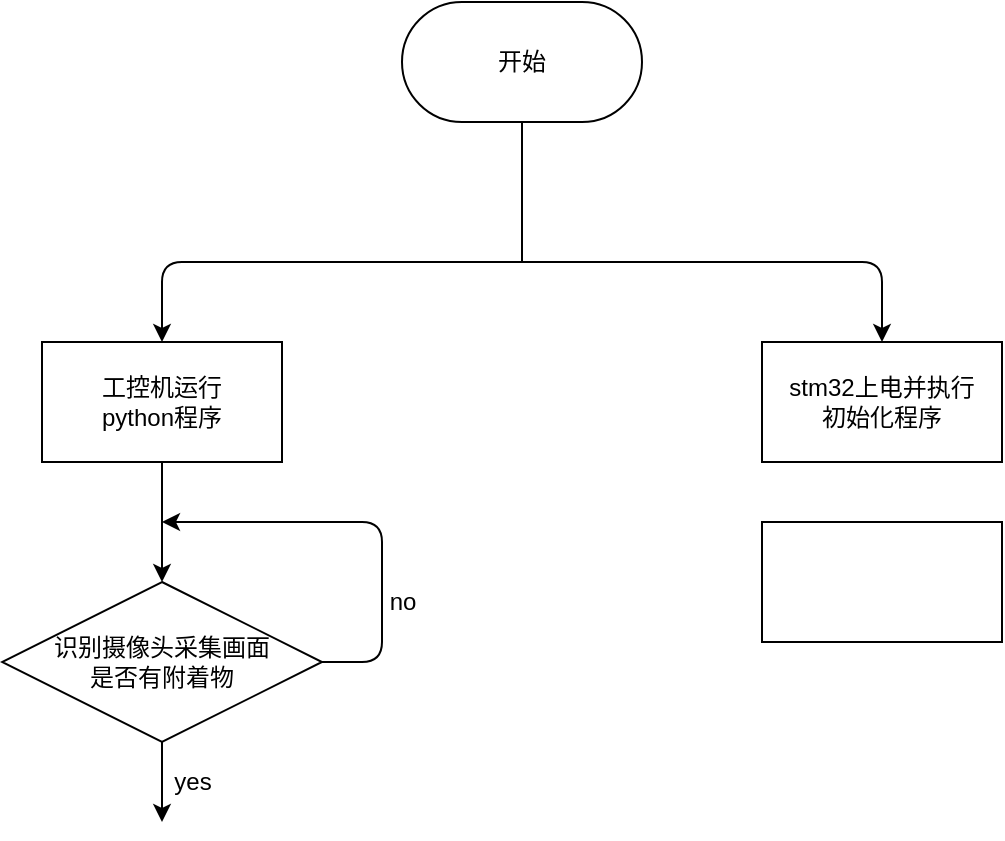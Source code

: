 <mxfile version="14.5.8" type="github">
  <diagram id="HSZ-7mpD-AuvzDwhHtqm" name="Page-1">
    <mxGraphModel dx="1363" dy="800" grid="1" gridSize="10" guides="1" tooltips="1" connect="1" arrows="1" fold="1" page="1" pageScale="1" pageWidth="827" pageHeight="1169" math="0" shadow="0">
      <root>
        <mxCell id="0" />
        <mxCell id="1" parent="0" />
        <mxCell id="i-hNxlxcHy67pqhQU0XC-1" value="开始" style="rounded=1;whiteSpace=wrap;html=1;arcSize=50;" vertex="1" parent="1">
          <mxGeometry x="340" y="30" width="120" height="60" as="geometry" />
        </mxCell>
        <mxCell id="i-hNxlxcHy67pqhQU0XC-3" value="stm32上电并执行&lt;br&gt;初始化程序" style="rounded=0;whiteSpace=wrap;html=1;" vertex="1" parent="1">
          <mxGeometry x="520" y="200" width="120" height="60" as="geometry" />
        </mxCell>
        <mxCell id="i-hNxlxcHy67pqhQU0XC-8" value="" style="endArrow=classic;startArrow=classic;html=1;entryX=0.5;entryY=0;entryDx=0;entryDy=0;exitX=0.5;exitY=0;exitDx=0;exitDy=0;" edge="1" parent="1" source="i-hNxlxcHy67pqhQU0XC-10" target="i-hNxlxcHy67pqhQU0XC-3">
          <mxGeometry width="50" height="50" relative="1" as="geometry">
            <mxPoint x="220" y="200" as="sourcePoint" />
            <mxPoint x="580" y="200" as="targetPoint" />
            <Array as="points">
              <mxPoint x="220" y="160" />
              <mxPoint x="580" y="160" />
            </Array>
          </mxGeometry>
        </mxCell>
        <mxCell id="i-hNxlxcHy67pqhQU0XC-9" value="" style="endArrow=none;html=1;entryX=0.5;entryY=1;entryDx=0;entryDy=0;" edge="1" parent="1" target="i-hNxlxcHy67pqhQU0XC-1">
          <mxGeometry width="50" height="50" relative="1" as="geometry">
            <mxPoint x="400" y="160" as="sourcePoint" />
            <mxPoint x="400" y="90" as="targetPoint" />
          </mxGeometry>
        </mxCell>
        <mxCell id="i-hNxlxcHy67pqhQU0XC-10" value="工控机运行&lt;br&gt;python程序" style="rounded=0;whiteSpace=wrap;html=1;" vertex="1" parent="1">
          <mxGeometry x="160" y="200" width="120" height="60" as="geometry" />
        </mxCell>
        <mxCell id="i-hNxlxcHy67pqhQU0XC-11" value="" style="endArrow=classic;html=1;exitX=0.5;exitY=1;exitDx=0;exitDy=0;" edge="1" parent="1" source="i-hNxlxcHy67pqhQU0XC-10">
          <mxGeometry width="50" height="50" relative="1" as="geometry">
            <mxPoint x="390" y="330" as="sourcePoint" />
            <mxPoint x="220" y="320" as="targetPoint" />
          </mxGeometry>
        </mxCell>
        <mxCell id="i-hNxlxcHy67pqhQU0XC-12" value="识别摄像头采集画面&lt;br&gt;是否有附着物" style="rhombus;whiteSpace=wrap;html=1;" vertex="1" parent="1">
          <mxGeometry x="140" y="320" width="160" height="80" as="geometry" />
        </mxCell>
        <mxCell id="i-hNxlxcHy67pqhQU0XC-13" value="" style="endArrow=classic;html=1;" edge="1" parent="1">
          <mxGeometry width="50" height="50" relative="1" as="geometry">
            <mxPoint x="220" y="400" as="sourcePoint" />
            <mxPoint x="220" y="440" as="targetPoint" />
          </mxGeometry>
        </mxCell>
        <mxCell id="i-hNxlxcHy67pqhQU0XC-16" value="" style="endArrow=classic;html=1;edgeStyle=orthogonalEdgeStyle;" edge="1" parent="1">
          <mxGeometry width="50" height="50" relative="1" as="geometry">
            <mxPoint x="300" y="360" as="sourcePoint" />
            <mxPoint x="220" y="290" as="targetPoint" />
            <Array as="points">
              <mxPoint x="330" y="360" />
              <mxPoint x="330" y="290" />
            </Array>
          </mxGeometry>
        </mxCell>
        <mxCell id="i-hNxlxcHy67pqhQU0XC-17" value="no" style="text;html=1;align=center;verticalAlign=middle;resizable=0;points=[];autosize=1;strokeColor=none;" vertex="1" parent="1">
          <mxGeometry x="325" y="320" width="30" height="20" as="geometry" />
        </mxCell>
        <mxCell id="i-hNxlxcHy67pqhQU0XC-18" value="yes" style="text;html=1;align=center;verticalAlign=middle;resizable=0;points=[];autosize=1;strokeColor=none;" vertex="1" parent="1">
          <mxGeometry x="220" y="410" width="30" height="20" as="geometry" />
        </mxCell>
        <mxCell id="i-hNxlxcHy67pqhQU0XC-19" value="" style="rounded=0;whiteSpace=wrap;html=1;" vertex="1" parent="1">
          <mxGeometry x="520" y="290" width="120" height="60" as="geometry" />
        </mxCell>
      </root>
    </mxGraphModel>
  </diagram>
</mxfile>
